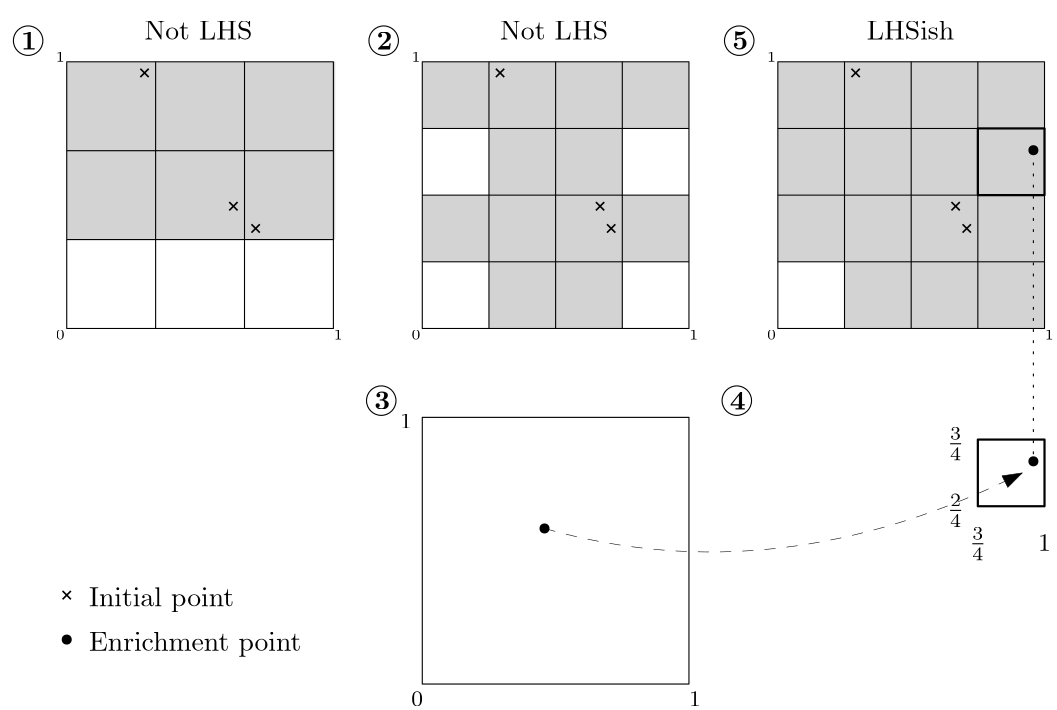 <?xml version="1.0"?>
<!DOCTYPE ipe SYSTEM "ipe.dtd">
<ipe version="70218" creator="Ipe 7.2.18">
<info created="D:20200618195751" modified="D:20200626234859"/>
<ipestyle name="basic">
<symbol name="arrow/arc(spx)">
<path stroke="sym-stroke" fill="sym-stroke" pen="sym-pen">
0 0 m
-1 0.333 l
-1 -0.333 l
h
</path>
</symbol>
<symbol name="arrow/farc(spx)">
<path stroke="sym-stroke" fill="white" pen="sym-pen">
0 0 m
-1 0.333 l
-1 -0.333 l
h
</path>
</symbol>
<symbol name="arrow/ptarc(spx)">
<path stroke="sym-stroke" fill="sym-stroke" pen="sym-pen">
0 0 m
-1 0.333 l
-0.8 0 l
-1 -0.333 l
h
</path>
</symbol>
<symbol name="arrow/fptarc(spx)">
<path stroke="sym-stroke" fill="white" pen="sym-pen">
0 0 m
-1 0.333 l
-0.8 0 l
-1 -0.333 l
h
</path>
</symbol>
<symbol name="mark/circle(sx)" transformations="translations">
<path fill="sym-stroke">
0.6 0 0 0.6 0 0 e
0.4 0 0 0.4 0 0 e
</path>
</symbol>
<symbol name="mark/disk(sx)" transformations="translations">
<path fill="sym-stroke">
0.6 0 0 0.6 0 0 e
</path>
</symbol>
<symbol name="mark/fdisk(sfx)" transformations="translations">
<group>
<path fill="sym-fill">
0.5 0 0 0.5 0 0 e
</path>
<path fill="sym-stroke" fillrule="eofill">
0.6 0 0 0.6 0 0 e
0.4 0 0 0.4 0 0 e
</path>
</group>
</symbol>
<symbol name="mark/box(sx)" transformations="translations">
<path fill="sym-stroke" fillrule="eofill">
-0.6 -0.6 m
0.6 -0.6 l
0.6 0.6 l
-0.6 0.6 l
h
-0.4 -0.4 m
0.4 -0.4 l
0.4 0.4 l
-0.4 0.4 l
h
</path>
</symbol>
<symbol name="mark/square(sx)" transformations="translations">
<path fill="sym-stroke">
-0.6 -0.6 m
0.6 -0.6 l
0.6 0.6 l
-0.6 0.6 l
h
</path>
</symbol>
<symbol name="mark/fsquare(sfx)" transformations="translations">
<group>
<path fill="sym-fill">
-0.5 -0.5 m
0.5 -0.5 l
0.5 0.5 l
-0.5 0.5 l
h
</path>
<path fill="sym-stroke" fillrule="eofill">
-0.6 -0.6 m
0.6 -0.6 l
0.6 0.6 l
-0.6 0.6 l
h
-0.4 -0.4 m
0.4 -0.4 l
0.4 0.4 l
-0.4 0.4 l
h
</path>
</group>
</symbol>
<symbol name="mark/cross(sx)" transformations="translations">
<group>
<path fill="sym-stroke">
-0.43 -0.57 m
0.57 0.43 l
0.43 0.57 l
-0.57 -0.43 l
h
</path>
<path fill="sym-stroke">
-0.43 0.57 m
0.57 -0.43 l
0.43 -0.57 l
-0.57 0.43 l
h
</path>
</group>
</symbol>
<symbol name="arrow/fnormal(spx)">
<path stroke="sym-stroke" fill="white" pen="sym-pen">
0 0 m
-1 0.333 l
-1 -0.333 l
h
</path>
</symbol>
<symbol name="arrow/pointed(spx)">
<path stroke="sym-stroke" fill="sym-stroke" pen="sym-pen">
0 0 m
-1 0.333 l
-0.8 0 l
-1 -0.333 l
h
</path>
</symbol>
<symbol name="arrow/fpointed(spx)">
<path stroke="sym-stroke" fill="white" pen="sym-pen">
0 0 m
-1 0.333 l
-0.8 0 l
-1 -0.333 l
h
</path>
</symbol>
<symbol name="arrow/linear(spx)">
<path stroke="sym-stroke" pen="sym-pen">
-1 0.333 m
0 0 l
-1 -0.333 l
</path>
</symbol>
<symbol name="arrow/fdouble(spx)">
<path stroke="sym-stroke" fill="white" pen="sym-pen">
0 0 m
-1 0.333 l
-1 -0.333 l
h
-1 0 m
-2 0.333 l
-2 -0.333 l
h
</path>
</symbol>
<symbol name="arrow/double(spx)">
<path stroke="sym-stroke" fill="sym-stroke" pen="sym-pen">
0 0 m
-1 0.333 l
-1 -0.333 l
h
-1 0 m
-2 0.333 l
-2 -0.333 l
h
</path>
</symbol>
<symbol name="arrow/mid-normal(spx)">
<path stroke="sym-stroke" fill="sym-stroke" pen="sym-pen">
0.5 0 m
-0.5 0.333 l
-0.5 -0.333 l
h
</path>
</symbol>
<symbol name="arrow/mid-fnormal(spx)">
<path stroke="sym-stroke" fill="white" pen="sym-pen">
0.5 0 m
-0.5 0.333 l
-0.5 -0.333 l
h
</path>
</symbol>
<symbol name="arrow/mid-pointed(spx)">
<path stroke="sym-stroke" fill="sym-stroke" pen="sym-pen">
0.5 0 m
-0.5 0.333 l
-0.3 0 l
-0.5 -0.333 l
h
</path>
</symbol>
<symbol name="arrow/mid-fpointed(spx)">
<path stroke="sym-stroke" fill="white" pen="sym-pen">
0.5 0 m
-0.5 0.333 l
-0.3 0 l
-0.5 -0.333 l
h
</path>
</symbol>
<symbol name="arrow/mid-double(spx)">
<path stroke="sym-stroke" fill="sym-stroke" pen="sym-pen">
1 0 m
0 0.333 l
0 -0.333 l
h
0 0 m
-1 0.333 l
-1 -0.333 l
h
</path>
</symbol>
<symbol name="arrow/mid-fdouble(spx)">
<path stroke="sym-stroke" fill="white" pen="sym-pen">
1 0 m
0 0.333 l
0 -0.333 l
h
0 0 m
-1 0.333 l
-1 -0.333 l
h
</path>
</symbol>
<pen name="heavier" value="0.8"/>
<pen name="fat" value="1.2"/>
<pen name="ultrafat" value="2"/>
<symbolsize name="large" value="5"/>
<symbolsize name="small" value="2"/>
<symbolsize name="tiny" value="1.1"/>
<arrowsize name="large" value="10"/>
<arrowsize name="small" value="5"/>
<arrowsize name="tiny" value="3"/>
<color name="red" value="1 0 0"/>
<color name="blue" value="0 0 1"/>
<color name="green" value="0 1 0"/>
<color name="yellow" value="1 1 0"/>
<color name="orange" value="1 0.647 0"/>
<color name="gold" value="1 0.843 0"/>
<color name="purple" value="0.627 0.125 0.941"/>
<color name="gray" value="0.745"/>
<color name="brown" value="0.647 0.165 0.165"/>
<color name="navy" value="0 0 0.502"/>
<color name="pink" value="1 0.753 0.796"/>
<color name="seagreen" value="0.18 0.545 0.341"/>
<color name="turquoise" value="0.251 0.878 0.816"/>
<color name="violet" value="0.933 0.51 0.933"/>
<color name="darkblue" value="0 0 0.545"/>
<color name="darkcyan" value="0 0.545 0.545"/>
<color name="darkgray" value="0.663"/>
<color name="darkgreen" value="0 0.392 0"/>
<color name="darkmagenta" value="0.545 0 0.545"/>
<color name="darkorange" value="1 0.549 0"/>
<color name="darkred" value="0.545 0 0"/>
<color name="lightblue" value="0.678 0.847 0.902"/>
<color name="lightcyan" value="0.878 1 1"/>
<color name="lightgray" value="0.827"/>
<color name="lightgreen" value="0.565 0.933 0.565"/>
<color name="lightyellow" value="1 1 0.878"/>
<dashstyle name="dotted" value="[1 3] 0"/>
<dashstyle name="dashed" value="[4] 0"/>
<dashstyle name="dash dotted" value="[4 2 1 2] 0"/>
<dashstyle name="dash dot dotted" value="[4 2 1 2 1 2] 0"/>
<textsize name="large" value="\large"/>
<textsize name="Large" value="\Large"/>
<textsize name="LARGE" value="\LARGE"/>
<textsize name="huge" value="\huge"/>
<textsize name="Huge" value="\Huge"/>
<textsize name="small" value="\small"/>
<textsize name="footnote" value="\footnotesize"/>
<textsize name="tiny" value="\tiny"/>
<textstyle name="center" begin="\begin{center}" end="\end{center}"/>
<textstyle name="itemize" begin="\begin{itemize}" end="\end{itemize}"/>
<textstyle name="item" begin="\begin{itemize}\item{}" end="\end{itemize}"/>
<gridsize name="4 pts" value="4"/>
<gridsize name="8 pts (~3 mm)" value="8"/>
<gridsize name="16 pts (~6 mm)" value="16"/>
<gridsize name="32 pts (~12 mm)" value="32"/>
<gridsize name="10 pts (~3.5 mm)" value="10"/>
<gridsize name="20 pts (~7 mm)" value="20"/>
<gridsize name="14 pts (~5 mm)" value="14"/>
<gridsize name="28 pts (~10 mm)" value="28"/>
<gridsize name="56 pts (~20 mm)" value="56"/>
<anglesize name="90 deg" value="90"/>
<anglesize name="60 deg" value="60"/>
<anglesize name="45 deg" value="45"/>
<anglesize name="30 deg" value="30"/>
<anglesize name="22.5 deg" value="22.5"/>
<opacity name="10%" value="0.1"/>
<opacity name="30%" value="0.3"/>
<opacity name="50%" value="0.5"/>
<opacity name="75%" value="0.75"/>
<tiling name="falling" angle="-60" step="4" width="1"/>
<tiling name="rising" angle="30" step="4" width="1"/>
</ipestyle>
<page>
<layer name="alpha"/>
<layer name="EDIT-GROUP*" data="active=alpha;primary=alpha;locked="/>
<view layers="alpha" active="alpha"/>
<path layer="alpha" matrix="6.04196 0 0 0.666641 -1128.06 224.022" fill="lightgray">
192 816 m
208 816 l
208 720 l
192 720 l
h
</path>
<path matrix="1.5 0 0 0.999977 72 -47.9806" fill="lightgray">
192 816 m
208 816 l
208 720 l
192 720 l
h
</path>
<path matrix="6 0 0 0.249999 -864 540.001" fill="lightgray">
192 816 m
208 816 l
208 720 l
192 720 l
h
</path>
<path matrix="1.5 0 0 0.999977 -80 -47.9806" fill="lightgray">
192 816 m
208 816 l
208 720 l
192 720 l
h
</path>
<path matrix="1.5 0 0 1 -104 -48" fill="lightgray">
192 816 m
208 816 l
208 720 l
192 720 l
h
</path>
<path matrix="6 0 0 0.249999 -992 516.001" fill="lightgray">
192 816 m
208 816 l
208 720 l
192 720 l
h
</path>
<path matrix="6 0 0 0.249999 -992 564.001" fill="lightgray">
192 816 m
208 816 l
208 720 l
192 720 l
h
</path>
<use matrix="1 0 0 1 12 -32" name="mark/cross(sx)" pos="48 796" size="normal" stroke="black"/>
<use matrix="1 0 0 1 12 -16" name="mark/cross(sx)" pos="80 732" size="normal" stroke="black"/>
<use matrix="1 0 0 1 -24 -64" name="mark/cross(sx)" pos="124 772" size="normal" stroke="black"/>
<path matrix="1 0 0 1 8 -48" stroke="black">
176 816 m
176 720 l
</path>
<path matrix="1 0 0 1 144 -48" stroke="black">
64 816 m
64 720 l
64 720 l
</path>
<path matrix="1 0 0 1 0 -40" stroke="black">
160 736 m
256 736 l
</path>
<text matrix="1 0 0 1 -148 -172" transformations="translations" pos="404 708" stroke="black" type="label" width="4.234" height="5.136" depth="0" valign="baseline" size="footnote" style="math">1</text>
<text matrix="1 0 0 1 -168 -176" transformations="translations" pos="324 712" stroke="black" type="label" width="4.234" height="5.136" depth="0" valign="baseline" size="footnote" style="math">0</text>
<text matrix="1 0 0 1 -112 -12" transformations="translations" pos="264 648" stroke="black" type="label" width="4.234" height="5.136" depth="0" valign="baseline" size="footnote" style="math">1</text>
<use matrix="1 0 0 1 124 -132" name="mark/disk(sx)" pos="80 732" size="normal" stroke="black"/>
<text matrix="1 0 0 1 160 24" transformations="translations" pos="192 580" stroke="black" type="label" width="6.362" height="8.422" depth="3.43" halign="center" valign="baseline" style="math">\frac{2}{4}</text>
<text matrix="1 0 0 1 160 48" transformations="translations" pos="192 580" stroke="black" type="label" width="6.362" height="8.422" depth="3.43" halign="center" valign="baseline" style="math">\frac{3}{4}</text>
<text matrix="1 0 0 1 -15.024 -176" transformations="translations" pos="24 837.245" stroke="black" type="label" width="0" height="0" depth="0" valign="baseline"></text>
<path matrix="1 0 0 1 128 -32" stroke="black">
32 752 m
128 752 l
</path>
<path matrix="1 0 0 1 128 -40" stroke="black">
32 784 m
128 784 l
</path>
<use matrix="1 0 0 1 140 -32" name="mark/cross(sx)" pos="48 796" size="normal" stroke="black"/>
<use matrix="1 0 0 1 144 -16" name="mark/cross(sx)" pos="80 732" size="normal" stroke="black"/>
<use matrix="1 0 0 1 104 -64" name="mark/cross(sx)" pos="124 772" size="normal" stroke="black"/>
<path matrix="1 0 0 1 136 -48" stroke="black">
96 816 m
96 720 l
</path>
<path matrix="1.5 0 0 0.999977 48 -47.9806" fill="lightgray">
192 816 m
208 816 l
208 720 l
192 720 l
h
</path>
<path matrix="1.5 0 0 1 24 -48" fill="lightgray">
192 816 m
208 816 l
208 720 l
192 720 l
h
</path>
<path matrix="6 0 0 0.249999 -864 516.001" fill="lightgray">
192 816 m
208 816 l
208 720 l
192 720 l
h
</path>
<path matrix="6 0 0 0.249999 -864 564.001" fill="lightgray">
192 816 m
208 816 l
208 720 l
192 720 l
h
</path>
<path matrix="1 0 0 1 136 -48" stroke="black">
176 816 m
176 720 l
</path>
<path matrix="1 0 0 1 272 -48" stroke="black">
64 816 m
64 720 l
64 720 l
</path>
<path matrix="1 0 0 1 128 -40" stroke="black">
160 736 m
256 736 l
</path>
<path matrix="1 0 0 1 256 -32" stroke="black">
32 752 m
128 752 l
</path>
<path matrix="1 0 0 1 256 -40" stroke="black">
32 784 m
128 784 l
</path>
<use matrix="1 0 0 1 268 -32" name="mark/cross(sx)" pos="48 796" size="normal" stroke="black"/>
<use matrix="1 0 0 1 272 -16" name="mark/cross(sx)" pos="80 732" size="normal" stroke="black"/>
<use matrix="1 0 0 1 232 -64" name="mark/cross(sx)" pos="124 772" size="normal" stroke="black"/>
<path matrix="1 0 0 1 264 -48" stroke="black">
96 816 m
96 720 l
</path>
<path matrix="0.648649 0 0 1.41176 139.243 -512" stroke="black">
32 816 m
32 748 l
180 748 l
180 816 l
h
</path>
<path matrix="1 0 0 1 56 8" stroke="black" pen="heavier">
304 624 m
304 600 l
328 600 l
328 624 l
h
</path>
<text matrix="1 0 0 1 168 12" transformations="translations" pos="192 580" stroke="black" type="label" width="6.362" height="8.422" depth="3.43" halign="center" valign="baseline" style="math">\frac{3}{4}</text>
<text matrix="1 0 0 1 192 12" transformations="translations" pos="192 580" stroke="black" type="label" width="4.608" height="5.778" depth="0" halign="center" valign="baseline" size="small" style="math">1</text>
<use matrix="1 0 0 1 300 -107.831" name="mark/disk(sx)" pos="80 732" size="normal" stroke="black"/>
<path matrix="1 0 0 1 -16 0" stroke="black" dash="dashed" pen="0.2" arrow="normal/normal">
220 600 m
304 576
392 620 c
</path>
<path matrix="-30.9994 0 0 0.995065 5463.9 15.3113" stroke="black" dash="dotted">
164 724 m
164 612 l
</path>
<use matrix="1 0 0 1 300 4.169" name="mark/disk(sx)" pos="80 732" size="normal" stroke="black"/>
<text matrix="1 0 0 1 -12 -16" transformations="translations" pos="72 792" stroke="black" type="label" width="38.882" height="6.808" depth="0" valign="baseline">Not LHS</text>
<text matrix="1 0 0 1 -12 -16" transformations="translations" pos="332 792" stroke="black" type="label" width="31.465" height="6.918" depth="0" valign="baseline">LHSish</text>
<text matrix="1 0 0 1 132 -48" transformations="translations" pos="24 837.245" stroke="black" type="label" width="0" height="0" depth="0" valign="baseline"></text>
<text matrix="1 0 0 1 124.976 -48" transformations="translations" pos="24 837.245" stroke="black" type="label" width="0" height="0" depth="0" valign="baseline"></text>
<text matrix="1 0 0 1 136 -184" transformations="translations" pos="24 837.245" stroke="black" type="label" width="0" height="0" depth="0" valign="baseline"></text>
<text matrix="1 0 0 1 128.976 -184" transformations="translations" pos="24 837.245" stroke="black" type="label" width="0" height="0" depth="0" valign="baseline"></text>
<text matrix="1 0 0 1 264 -184" transformations="translations" pos="24 837.245" stroke="black" type="label" width="0" height="0" depth="0" valign="baseline"></text>
<text matrix="1 0 0 1 256.976 -184" transformations="translations" pos="24 837.245" stroke="black" type="label" width="0" height="0" depth="0" valign="baseline"></text>
<text matrix="1 0 0 1 268 -48" transformations="translations" pos="24 837.245" stroke="black" type="label" width="0" height="0" depth="0" valign="baseline"></text>
<text matrix="1 0 0 1 260.976 -48" transformations="translations" pos="24 837.245" stroke="black" type="label" width="0" height="0" depth="0" valign="baseline"></text>
<text matrix="1 0 0 1 116 -16" transformations="translations" pos="72 792" stroke="black" type="label" width="38.882" height="6.808" depth="0" valign="baseline">Not LHS</text>
<path matrix="0.648649 0 0 1.41176 267.243 -384" stroke="black">
32 816 m
32 748 l
180 748 l
180 816 l
h
</path>
<path matrix="0.648649 0 0 1.41176 139.243 -384" stroke="black">
32 816 m
32 748 l
180 748 l
180 816 l
h
</path>
<group matrix="1 0 0 1 0 -48">
<path stroke="black">
64 816 m
64 720 l
64 720 l
</path>
<group>
<path matrix="0.648649 0 0 1.41176 11.2432 -336" stroke="black">
32 816 m
32 748 l
180 748 l
180 816 l
h
</path>
<path stroke="black">
96 816 m
96 720 l
</path>
<path stroke="black">
32 752 m
128 752 l
</path>
<path stroke="black">
32 784 m
128 784 l
</path>
</group>
</group>
<path matrix="1 0 0 1 -16 0" stroke="black" pen="heavier">
376 744 m
376 720 l
400 720 l
400 744 l
h
</path>
<group matrix="1 0 0 1 100 -12">
<text matrix="1 0 0 1 19.5415 -43.5834" transformations="translations" pos="24 828" stroke="black" type="label" width="5.728" height="6.42" depth="0" valign="baseline">\bf{2}</text>
<path matrix="1 0 0 1 22.1028 3.60441" stroke="black">
5.30471 0 0 5.30471 24 784 e
</path>
</group>
<group matrix="1 0 0 1 64 -148">
<text matrix="1 0 0 1 54.6647 -37.1749" transformations="translations" pos="24 828" stroke="black" type="label" width="5.728" height="6.42" depth="0" valign="baseline">\bf{3}</text>
<path matrix="1 0 0 1 57.226 10.0129" stroke="black">
5.30471 0 0 5.30471 24 784 e
</path>
</group>
<group>
<text matrix="1 0 0 1 247.541 -55.5834" transformations="translations" pos="24 828" stroke="black" type="label" width="5.728" height="6.42" depth="0" valign="baseline">\bf{5}</text>
<path matrix="1 0 0 1 250.103 -8.39559" stroke="black">
5.30471 0 0 5.30471 24 784 e
</path>
</group>
<use matrix="1 0 0 1 -48 -172" name="mark/disk(sx)" pos="80 732" size="normal" stroke="black"/>
<use matrix="1 0 0 1 -48 -156" name="mark/cross(sx)" pos="80 732" size="normal" stroke="black"/>
<text matrix="1 0 0 1 -32 -220" transformations="translations" pos="72 792" stroke="black" type="label" width="52.304" height="6.926" depth="1.93" valign="baseline">Initial point</text>
<text matrix="1 0 0 1 -32 -236" transformations="translations" pos="72 792" stroke="black" type="label" width="76.546" height="6.926" depth="1.93" valign="baseline">Enrichment point</text>
<text matrix="1 0 0 1 246.665 -185.175" transformations="translations" pos="24 828" stroke="black" type="label" width="5.728" height="6.42" depth="0" valign="baseline">\bf{4}</text>
<path matrix="1 0 0 1 249.226 -137.987" stroke="black">
5.30471 0 0 5.30471 24 784 e
</path>
<text matrix="1 0 0 1 48 28" transformations="translations" pos="80 640" stroke="black" type="label" width="3.39" height="3.21" depth="0" valign="baseline" size="tiny" style="math">1</text>
<text matrix="1 0 0 1 64 44" transformations="translations" pos="92 624" stroke="black" type="label" width="3.39" height="3.21" depth="0" valign="baseline" size="tiny" style="math">0</text>
<text matrix="1 0 0 1 304 28" transformations="translations" pos="80 640" stroke="black" type="label" width="3.39" height="3.21" depth="0" valign="baseline" size="tiny" style="math">1</text>
<text matrix="1 0 0 1 -52 128" transformations="translations" pos="80 640" stroke="black" type="label" width="3.39" height="3.21" depth="0" valign="baseline" size="tiny" style="math">1</text>
<text matrix="1 0 0 1 176 28" transformations="translations" pos="80 640" stroke="black" type="label" width="3.39" height="3.21" depth="0" valign="baseline" size="tiny" style="math">1</text>
<text matrix="1 0 0 1 204 128" transformations="translations" pos="80 640" stroke="black" type="label" width="3.39" height="3.21" depth="0" valign="baseline" size="tiny" style="math">1</text>
<text matrix="1 0 0 1 76 128" transformations="translations" pos="80 640" stroke="black" type="label" width="3.39" height="3.21" depth="0" valign="baseline" size="tiny" style="math">1</text>
<text matrix="1 0 0 1 192 44" transformations="translations" pos="92 624" stroke="black" type="label" width="3.39" height="3.21" depth="0" valign="baseline" size="tiny" style="math">0</text>
<text matrix="1 0 0 1 -64 44" transformations="translations" pos="92 624" stroke="black" type="label" width="3.39" height="3.21" depth="0" valign="baseline" size="tiny" style="math">0</text>
<text matrix="1 0 0 1 -8.4585 -55.5834" transformations="translations" pos="24 828" stroke="black" type="label" width="5.728" height="6.42" depth="0" valign="baseline">\bf{1}</text>
<path matrix="1 0 0 1 -5.8972 -8.39559" stroke="black">
5.30471 0 0 5.30471 24 784 e
</path>
</page>
</ipe>
